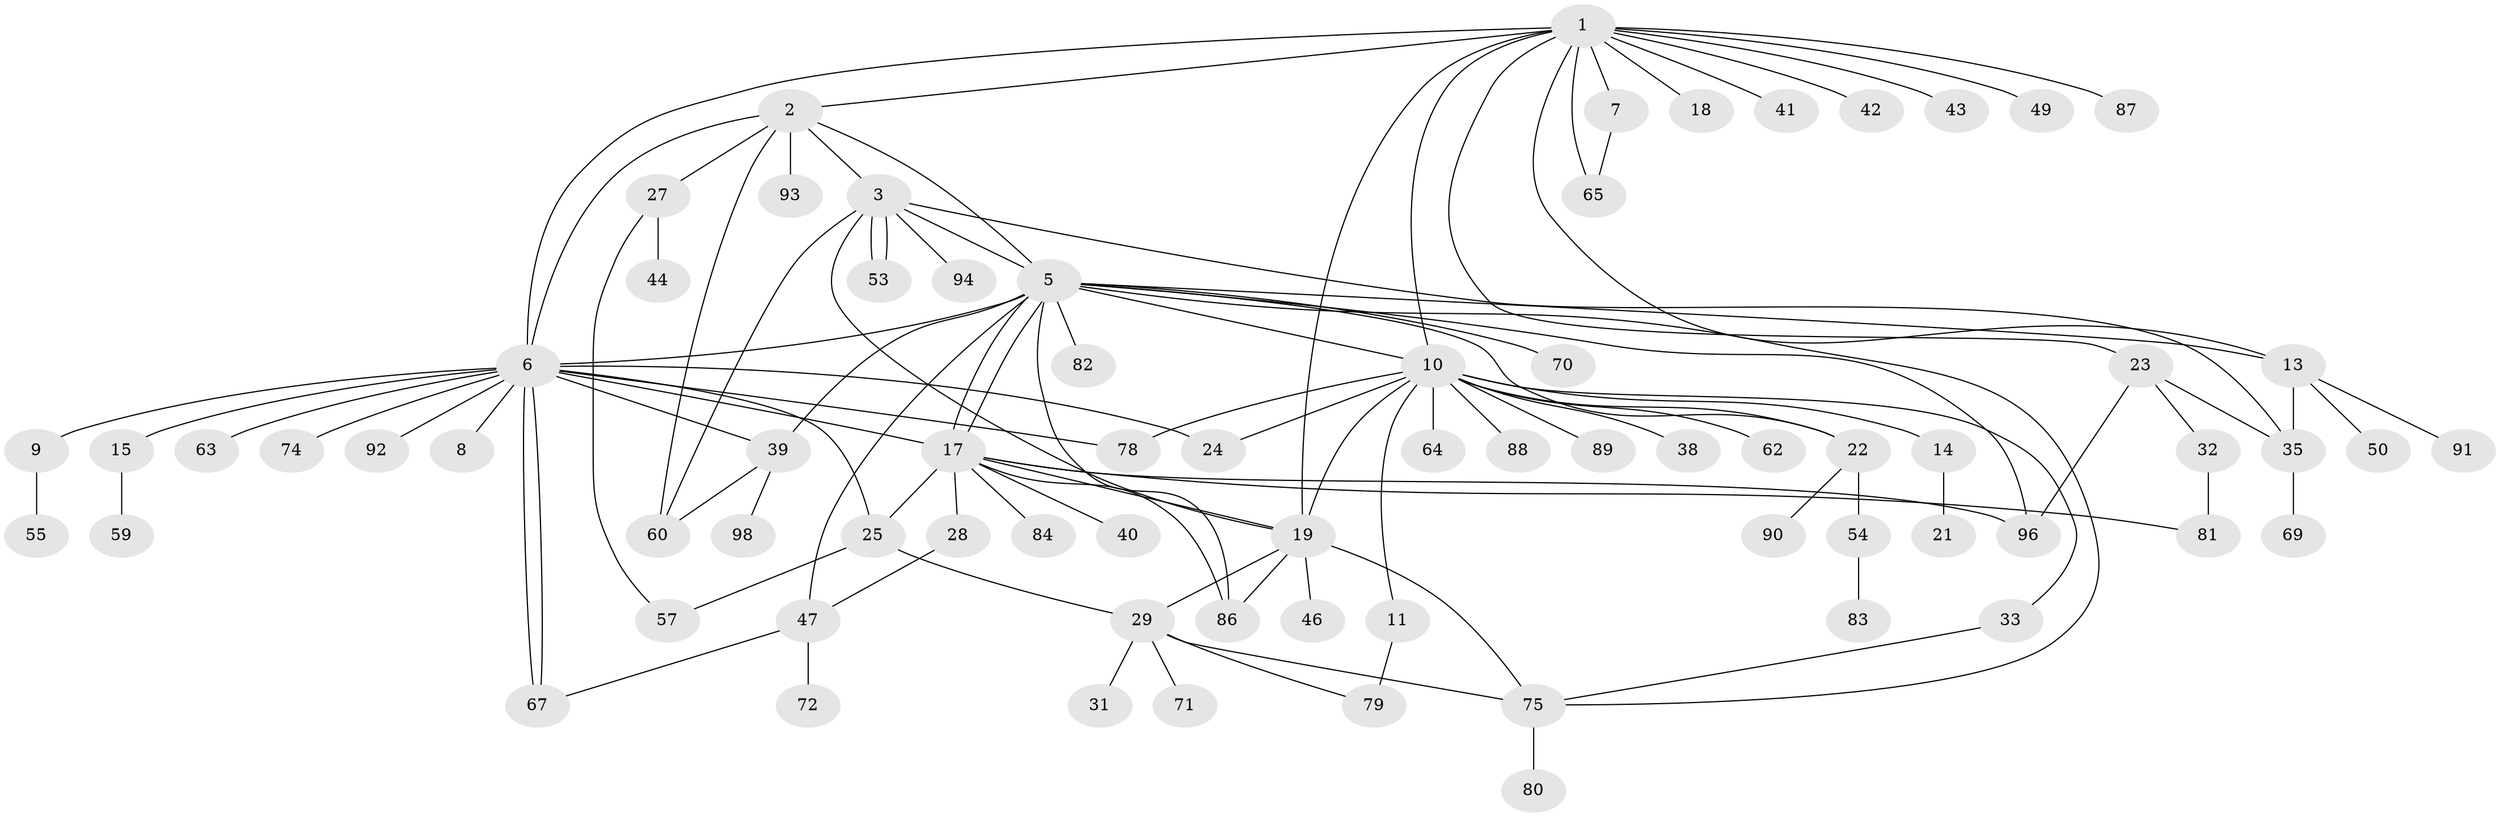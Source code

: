 // Generated by graph-tools (version 1.1) at 2025/51/02/27/25 19:51:55]
// undirected, 74 vertices, 108 edges
graph export_dot {
graph [start="1"]
  node [color=gray90,style=filled];
  1 [super="+16"];
  2 [super="+4"];
  3 [super="+20"];
  5 [super="+34"];
  6 [super="+61"];
  7 [super="+12"];
  8;
  9 [super="+51"];
  10 [super="+36"];
  11;
  13 [super="+26"];
  14 [super="+76"];
  15 [super="+85"];
  17 [super="+68"];
  18;
  19 [super="+66"];
  21;
  22 [super="+45"];
  23;
  24;
  25 [super="+58"];
  27 [super="+77"];
  28 [super="+37"];
  29 [super="+30"];
  31;
  32 [super="+52"];
  33;
  35;
  38;
  39 [super="+56"];
  40;
  41;
  42;
  43;
  44;
  46;
  47 [super="+48"];
  49;
  50;
  53;
  54;
  55;
  57;
  59;
  60 [super="+73"];
  62;
  63;
  64;
  65;
  67;
  69;
  70;
  71;
  72;
  74;
  75 [super="+97"];
  78;
  79;
  80;
  81;
  82;
  83;
  84;
  86 [super="+95"];
  87;
  88;
  89;
  90;
  91;
  92;
  93;
  94;
  96 [super="+99"];
  98;
  1 -- 2;
  1 -- 7;
  1 -- 13;
  1 -- 18;
  1 -- 42;
  1 -- 49;
  1 -- 87;
  1 -- 65;
  1 -- 6;
  1 -- 41;
  1 -- 10;
  1 -- 43;
  1 -- 19;
  1 -- 23;
  2 -- 3;
  2 -- 27;
  2 -- 60;
  2 -- 5;
  2 -- 93;
  2 -- 6;
  3 -- 5;
  3 -- 35;
  3 -- 53;
  3 -- 53;
  3 -- 60;
  3 -- 94;
  3 -- 19;
  5 -- 6;
  5 -- 10;
  5 -- 17;
  5 -- 17;
  5 -- 47;
  5 -- 70;
  5 -- 82;
  5 -- 86;
  5 -- 96;
  5 -- 39;
  5 -- 75;
  5 -- 22;
  5 -- 13;
  6 -- 8;
  6 -- 9;
  6 -- 15;
  6 -- 17;
  6 -- 25;
  6 -- 39;
  6 -- 63;
  6 -- 67;
  6 -- 67;
  6 -- 78;
  6 -- 92;
  6 -- 24;
  6 -- 74;
  7 -- 65;
  9 -- 55;
  10 -- 11;
  10 -- 14;
  10 -- 19;
  10 -- 22;
  10 -- 24;
  10 -- 33;
  10 -- 38;
  10 -- 62;
  10 -- 64;
  10 -- 88;
  10 -- 89;
  10 -- 78;
  11 -- 79;
  13 -- 35;
  13 -- 50;
  13 -- 91;
  14 -- 21;
  15 -- 59;
  17 -- 25;
  17 -- 28;
  17 -- 40;
  17 -- 81;
  17 -- 84;
  17 -- 96;
  17 -- 86;
  17 -- 19;
  19 -- 29;
  19 -- 46;
  19 -- 86;
  19 -- 75;
  22 -- 54;
  22 -- 90;
  23 -- 32;
  23 -- 35;
  23 -- 96;
  25 -- 57;
  25 -- 29;
  27 -- 44;
  27 -- 57;
  28 -- 47;
  29 -- 31;
  29 -- 75;
  29 -- 79;
  29 -- 71;
  32 -- 81;
  33 -- 75;
  35 -- 69;
  39 -- 98;
  39 -- 60;
  47 -- 72;
  47 -- 67;
  54 -- 83;
  75 -- 80;
}
